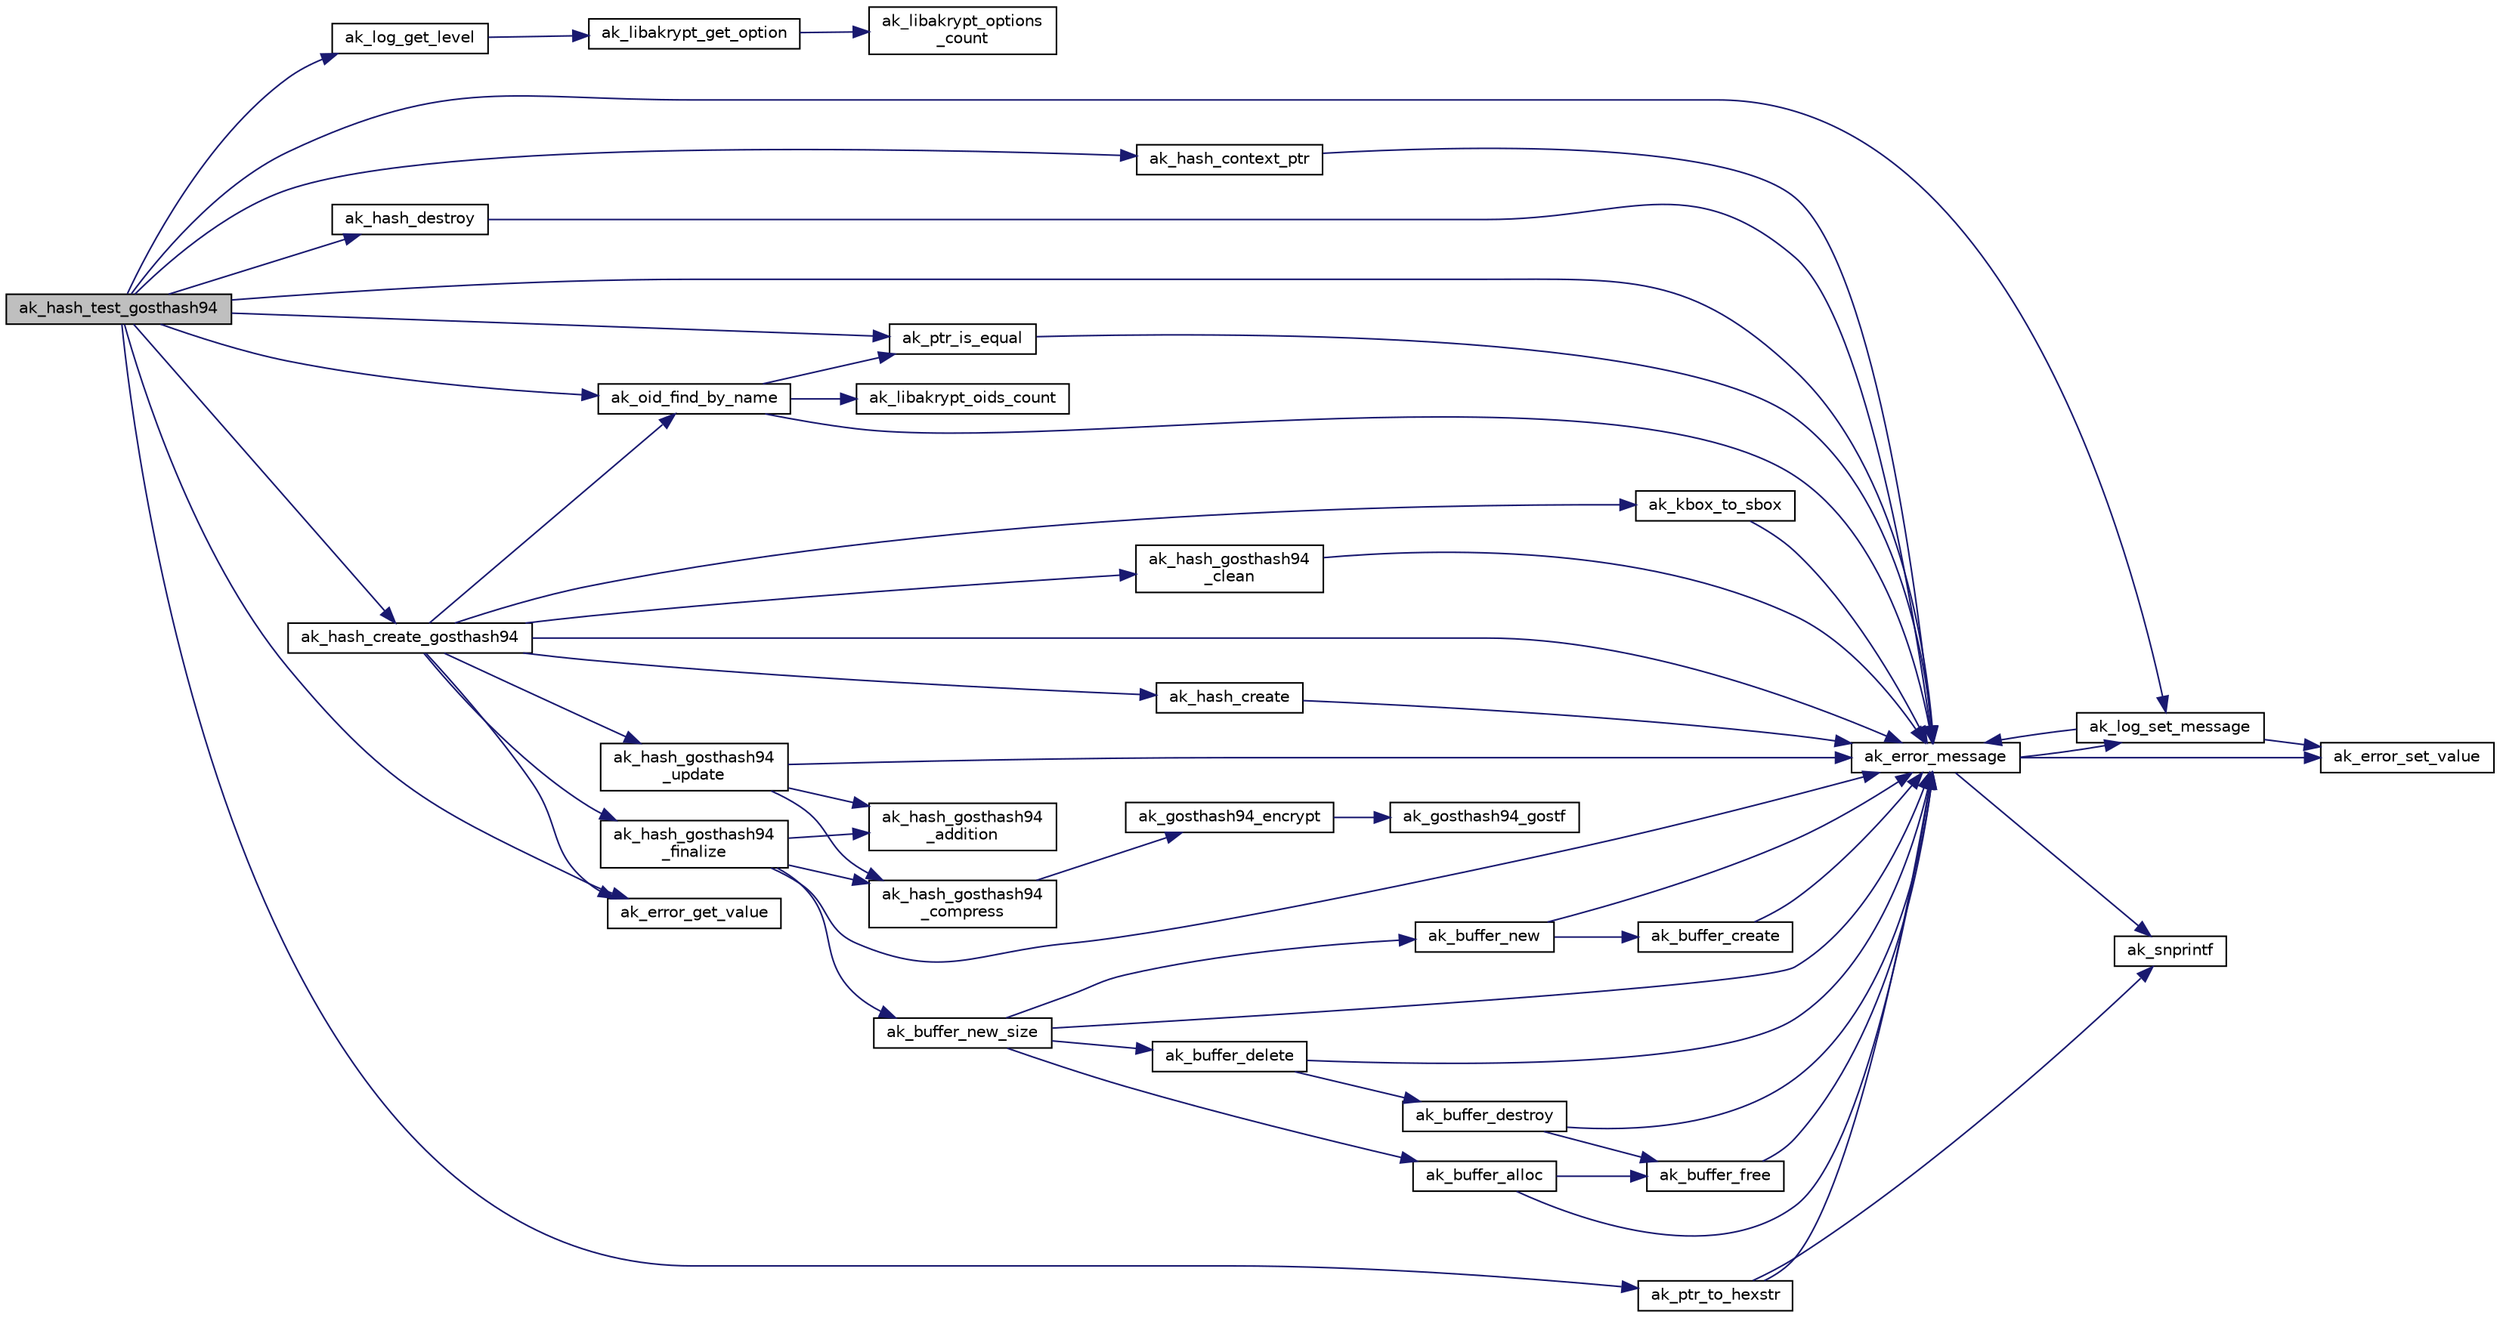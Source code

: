 digraph "ak_hash_test_gosthash94"
{
  edge [fontname="Helvetica",fontsize="10",labelfontname="Helvetica",labelfontsize="10"];
  node [fontname="Helvetica",fontsize="10",shape=record];
  rankdir="LR";
  Node1 [label="ak_hash_test_gosthash94",height=0.2,width=0.4,color="black", fillcolor="grey75", style="filled", fontcolor="black"];
  Node1 -> Node2 [color="midnightblue",fontsize="10",style="solid",fontname="Helvetica"];
  Node2 [label="ak_log_get_level",height=0.2,width=0.4,color="black", fillcolor="white", style="filled",URL="$ak__libakrypt_8c.html#acb1b649b3efb839218ab420504436d0b",tooltip="Функция возвращает уровень аудита библиотеки. "];
  Node2 -> Node3 [color="midnightblue",fontsize="10",style="solid",fontname="Helvetica"];
  Node3 [label="ak_libakrypt_get_option",height=0.2,width=0.4,color="black", fillcolor="white", style="filled",URL="$ak__libakrypt_8c.html#a784731c52e26697d5d5fe179f0fb1969",tooltip="Функция возвращает значение опции с заданным именем. "];
  Node3 -> Node4 [color="midnightblue",fontsize="10",style="solid",fontname="Helvetica"];
  Node4 [label="ak_libakrypt_options\l_count",height=0.2,width=0.4,color="black", fillcolor="white", style="filled",URL="$ak__libakrypt_8c.html#a2a9bc8b5608f12451a25dd8a7d278b01",tooltip="Функция возвращает общее количество опций библиотеки. "];
  Node1 -> Node5 [color="midnightblue",fontsize="10",style="solid",fontname="Helvetica"];
  Node5 [label="ak_hash_create_gosthash94",height=0.2,width=0.4,color="black", fillcolor="white", style="filled",URL="$ak__gosthash_8c.html#a8821cbb8ca829cd670b98c8fe95e2e78",tooltip="Инициализация контекста функции бесключевого хеширования ГОСТ Р 34.11-94. "];
  Node5 -> Node6 [color="midnightblue",fontsize="10",style="solid",fontname="Helvetica"];
  Node6 [label="ak_error_message",height=0.2,width=0.4,color="black", fillcolor="white", style="filled",URL="$ak__log_8c.html#a80a4822cbd184b3cbcc43096126eb52b",tooltip="Вывод сообщений о возникшей в процессе выполнения ошибке. "];
  Node6 -> Node7 [color="midnightblue",fontsize="10",style="solid",fontname="Helvetica"];
  Node7 [label="ak_snprintf",height=0.2,width=0.4,color="black", fillcolor="white", style="filled",URL="$ak__log_8c.html#a129225cc1640b6773cf0a7d629f0dca6",tooltip="Обобщенная реализация функции snprintf для различных компиляторов. "];
  Node6 -> Node8 [color="midnightblue",fontsize="10",style="solid",fontname="Helvetica"];
  Node8 [label="ak_log_set_message",height=0.2,width=0.4,color="black", fillcolor="white", style="filled",URL="$ak__log_8c.html#a25eff854c3f398d72791d04662d0978a",tooltip="Прямой вывод сообщения аудита. "];
  Node8 -> Node9 [color="midnightblue",fontsize="10",style="solid",fontname="Helvetica"];
  Node9 [label="ak_error_set_value",height=0.2,width=0.4,color="black", fillcolor="white", style="filled",URL="$ak__log_8c.html#a700e68d9e88d81489869ba269af25c7b",tooltip="Функция устанавливает значение переменной, хранящей ошибку выполнения программы. "];
  Node8 -> Node6 [color="midnightblue",fontsize="10",style="solid",fontname="Helvetica"];
  Node6 -> Node9 [color="midnightblue",fontsize="10",style="solid",fontname="Helvetica"];
  Node5 -> Node10 [color="midnightblue",fontsize="10",style="solid",fontname="Helvetica"];
  Node10 [label="ak_hash_create",height=0.2,width=0.4,color="black", fillcolor="white", style="filled",URL="$ak__hash_8c.html#a8c7568f76446f2eeb5017fdae910fc35",tooltip="Инициализация контекста функции хеширования. "];
  Node10 -> Node6 [color="midnightblue",fontsize="10",style="solid",fontname="Helvetica"];
  Node5 -> Node11 [color="midnightblue",fontsize="10",style="solid",fontname="Helvetica"];
  Node11 [label="ak_kbox_to_sbox",height=0.2,width=0.4,color="black", fillcolor="white", style="filled",URL="$ak__gosthash_8c.html#a18b97e1e9d7d322429bd50f0b72bc04d",tooltip="Преобразование перестановок. "];
  Node11 -> Node6 [color="midnightblue",fontsize="10",style="solid",fontname="Helvetica"];
  Node5 -> Node12 [color="midnightblue",fontsize="10",style="solid",fontname="Helvetica"];
  Node12 [label="ak_oid_find_by_name",height=0.2,width=0.4,color="black", fillcolor="white", style="filled",URL="$ak__oid_8c.html#a54ed66e94caacfda6aed38210b6b6443",tooltip="Поиск OID его имени. "];
  Node12 -> Node6 [color="midnightblue",fontsize="10",style="solid",fontname="Helvetica"];
  Node12 -> Node13 [color="midnightblue",fontsize="10",style="solid",fontname="Helvetica"];
  Node13 [label="ak_ptr_is_equal",height=0.2,width=0.4,color="black", fillcolor="white", style="filled",URL="$ak__tools_8c.html#aad0f57a8872509185b031a4dca334f98",tooltip="Сравнение двух областей памяти. "];
  Node13 -> Node6 [color="midnightblue",fontsize="10",style="solid",fontname="Helvetica"];
  Node12 -> Node14 [color="midnightblue",fontsize="10",style="solid",fontname="Helvetica"];
  Node14 [label="ak_libakrypt_oids_count",height=0.2,width=0.4,color="black", fillcolor="white", style="filled",URL="$ak__oid_8c.html#a40c98c3dad257cd9a3b3a3ce42eab77c",tooltip="Получение количества доступных OID библиотеки. "];
  Node5 -> Node15 [color="midnightblue",fontsize="10",style="solid",fontname="Helvetica"];
  Node15 [label="ak_error_get_value",height=0.2,width=0.4,color="black", fillcolor="white", style="filled",URL="$ak__log_8c.html#aa0cdd429c558ca0448ce3a8e9529e920",tooltip="Функция возвращает код последней ошибки выполнения программы. "];
  Node5 -> Node16 [color="midnightblue",fontsize="10",style="solid",fontname="Helvetica"];
  Node16 [label="ak_hash_gosthash94\l_clean",height=0.2,width=0.4,color="black", fillcolor="white", style="filled",URL="$ak__gosthash_8c.html#abdc55a1f673fbef26d959e6c04d4227a"];
  Node16 -> Node6 [color="midnightblue",fontsize="10",style="solid",fontname="Helvetica"];
  Node5 -> Node17 [color="midnightblue",fontsize="10",style="solid",fontname="Helvetica"];
  Node17 [label="ak_hash_gosthash94\l_update",height=0.2,width=0.4,color="black", fillcolor="white", style="filled",URL="$ak__gosthash_8c.html#a32782c9fc521e7df993a6c45c97ef601"];
  Node17 -> Node6 [color="midnightblue",fontsize="10",style="solid",fontname="Helvetica"];
  Node17 -> Node18 [color="midnightblue",fontsize="10",style="solid",fontname="Helvetica"];
  Node18 [label="ak_hash_gosthash94\l_addition",height=0.2,width=0.4,color="black", fillcolor="white", style="filled",URL="$ak__gosthash_8c.html#a6d14f9c769d5197c568beaae4314021d"];
  Node17 -> Node19 [color="midnightblue",fontsize="10",style="solid",fontname="Helvetica"];
  Node19 [label="ak_hash_gosthash94\l_compress",height=0.2,width=0.4,color="black", fillcolor="white", style="filled",URL="$ak__gosthash_8c.html#a4885f1ad03b9b6239da591e8895460d8"];
  Node19 -> Node20 [color="midnightblue",fontsize="10",style="solid",fontname="Helvetica"];
  Node20 [label="ak_gosthash94_encrypt",height=0.2,width=0.4,color="black", fillcolor="white", style="filled",URL="$ak__gosthash_8c.html#a01c961409ea1cc0c0846e8220d5a9428"];
  Node20 -> Node21 [color="midnightblue",fontsize="10",style="solid",fontname="Helvetica"];
  Node21 [label="ak_gosthash94_gostf",height=0.2,width=0.4,color="black", fillcolor="white", style="filled",URL="$ak__gosthash_8c.html#af42a2cc3dccc3c39edde47e0615596a7"];
  Node5 -> Node22 [color="midnightblue",fontsize="10",style="solid",fontname="Helvetica"];
  Node22 [label="ak_hash_gosthash94\l_finalize",height=0.2,width=0.4,color="black", fillcolor="white", style="filled",URL="$ak__gosthash_8c.html#a391bf02647ac2dbb7e6ca7ea0e1a8946"];
  Node22 -> Node6 [color="midnightblue",fontsize="10",style="solid",fontname="Helvetica"];
  Node22 -> Node18 [color="midnightblue",fontsize="10",style="solid",fontname="Helvetica"];
  Node22 -> Node19 [color="midnightblue",fontsize="10",style="solid",fontname="Helvetica"];
  Node22 -> Node23 [color="midnightblue",fontsize="10",style="solid",fontname="Helvetica"];
  Node23 [label="ak_buffer_new_size",height=0.2,width=0.4,color="black", fillcolor="white", style="filled",URL="$ak__buffer_8c.html#a8bae1683972ab208217ec3e9abb78200",tooltip="Создание буффера заданного размера. "];
  Node23 -> Node6 [color="midnightblue",fontsize="10",style="solid",fontname="Helvetica"];
  Node23 -> Node24 [color="midnightblue",fontsize="10",style="solid",fontname="Helvetica"];
  Node24 [label="ak_buffer_alloc",height=0.2,width=0.4,color="black", fillcolor="white", style="filled",URL="$ak__buffer_8c.html#a5e401c353e45f805c19ac520d9fcdae7",tooltip="Функция выделяет память под данные, хранимые в буффере. "];
  Node24 -> Node25 [color="midnightblue",fontsize="10",style="solid",fontname="Helvetica"];
  Node25 [label="ak_buffer_free",height=0.2,width=0.4,color="black", fillcolor="white", style="filled",URL="$ak__buffer_8c.html#a243d38ade78feebf7816cbd5d775310a",tooltip="Функция освобождает память, выделенную под данные (поле data структуры struct buffer )..."];
  Node25 -> Node6 [color="midnightblue",fontsize="10",style="solid",fontname="Helvetica"];
  Node24 -> Node6 [color="midnightblue",fontsize="10",style="solid",fontname="Helvetica"];
  Node23 -> Node26 [color="midnightblue",fontsize="10",style="solid",fontname="Helvetica"];
  Node26 [label="ak_buffer_new",height=0.2,width=0.4,color="black", fillcolor="white", style="filled",URL="$ak__buffer_8c.html#a45810808057f45cf4da27a1446896713",tooltip="Создание буффера. "];
  Node26 -> Node27 [color="midnightblue",fontsize="10",style="solid",fontname="Helvetica"];
  Node27 [label="ak_buffer_create",height=0.2,width=0.4,color="black", fillcolor="white", style="filled",URL="$ak__buffer_8c.html#a03c2366ad917d99ec79b402c8088e19f",tooltip="Инициализация буффера. "];
  Node27 -> Node6 [color="midnightblue",fontsize="10",style="solid",fontname="Helvetica"];
  Node26 -> Node6 [color="midnightblue",fontsize="10",style="solid",fontname="Helvetica"];
  Node23 -> Node28 [color="midnightblue",fontsize="10",style="solid",fontname="Helvetica"];
  Node28 [label="ak_buffer_delete",height=0.2,width=0.4,color="black", fillcolor="white", style="filled",URL="$ak__buffer_8c.html#a8211931355126eeb16e6b8d6ed7ba187",tooltip="Уничтожение буффера. "];
  Node28 -> Node29 [color="midnightblue",fontsize="10",style="solid",fontname="Helvetica"];
  Node29 [label="ak_buffer_destroy",height=0.2,width=0.4,color="black", fillcolor="white", style="filled",URL="$ak__buffer_8c.html#a25ac100ac189695aeafbf8f81db91bf7",tooltip="Уничтожение данных, хранящиеся в полях структуры struct buffer. "];
  Node29 -> Node6 [color="midnightblue",fontsize="10",style="solid",fontname="Helvetica"];
  Node29 -> Node25 [color="midnightblue",fontsize="10",style="solid",fontname="Helvetica"];
  Node28 -> Node6 [color="midnightblue",fontsize="10",style="solid",fontname="Helvetica"];
  Node1 -> Node12 [color="midnightblue",fontsize="10",style="solid",fontname="Helvetica"];
  Node1 -> Node6 [color="midnightblue",fontsize="10",style="solid",fontname="Helvetica"];
  Node1 -> Node30 [color="midnightblue",fontsize="10",style="solid",fontname="Helvetica"];
  Node30 [label="ak_hash_context_ptr",height=0.2,width=0.4,color="black", fillcolor="white", style="filled",URL="$ak__hash_8c.html#ac75d2cff768ede84507e4e809f0b6cf7",tooltip="Хеширование заданной области памяти. "];
  Node30 -> Node6 [color="midnightblue",fontsize="10",style="solid",fontname="Helvetica"];
  Node1 -> Node15 [color="midnightblue",fontsize="10",style="solid",fontname="Helvetica"];
  Node1 -> Node13 [color="midnightblue",fontsize="10",style="solid",fontname="Helvetica"];
  Node1 -> Node8 [color="midnightblue",fontsize="10",style="solid",fontname="Helvetica"];
  Node1 -> Node31 [color="midnightblue",fontsize="10",style="solid",fontname="Helvetica"];
  Node31 [label="ak_ptr_to_hexstr",height=0.2,width=0.4,color="black", fillcolor="white", style="filled",URL="$ak__tools_8c.html#a2975dac532a6f245813cde9a2d3a9909",tooltip="Создание строки символов, содержащей значение заданной области памяти. "];
  Node31 -> Node6 [color="midnightblue",fontsize="10",style="solid",fontname="Helvetica"];
  Node31 -> Node7 [color="midnightblue",fontsize="10",style="solid",fontname="Helvetica"];
  Node1 -> Node32 [color="midnightblue",fontsize="10",style="solid",fontname="Helvetica"];
  Node32 [label="ak_hash_destroy",height=0.2,width=0.4,color="black", fillcolor="white", style="filled",URL="$ak__hash_8c.html#aea4a84bb72d71f441657796db70a0d99",tooltip="Уничтожение контекста функции хеширования. "];
  Node32 -> Node6 [color="midnightblue",fontsize="10",style="solid",fontname="Helvetica"];
}
